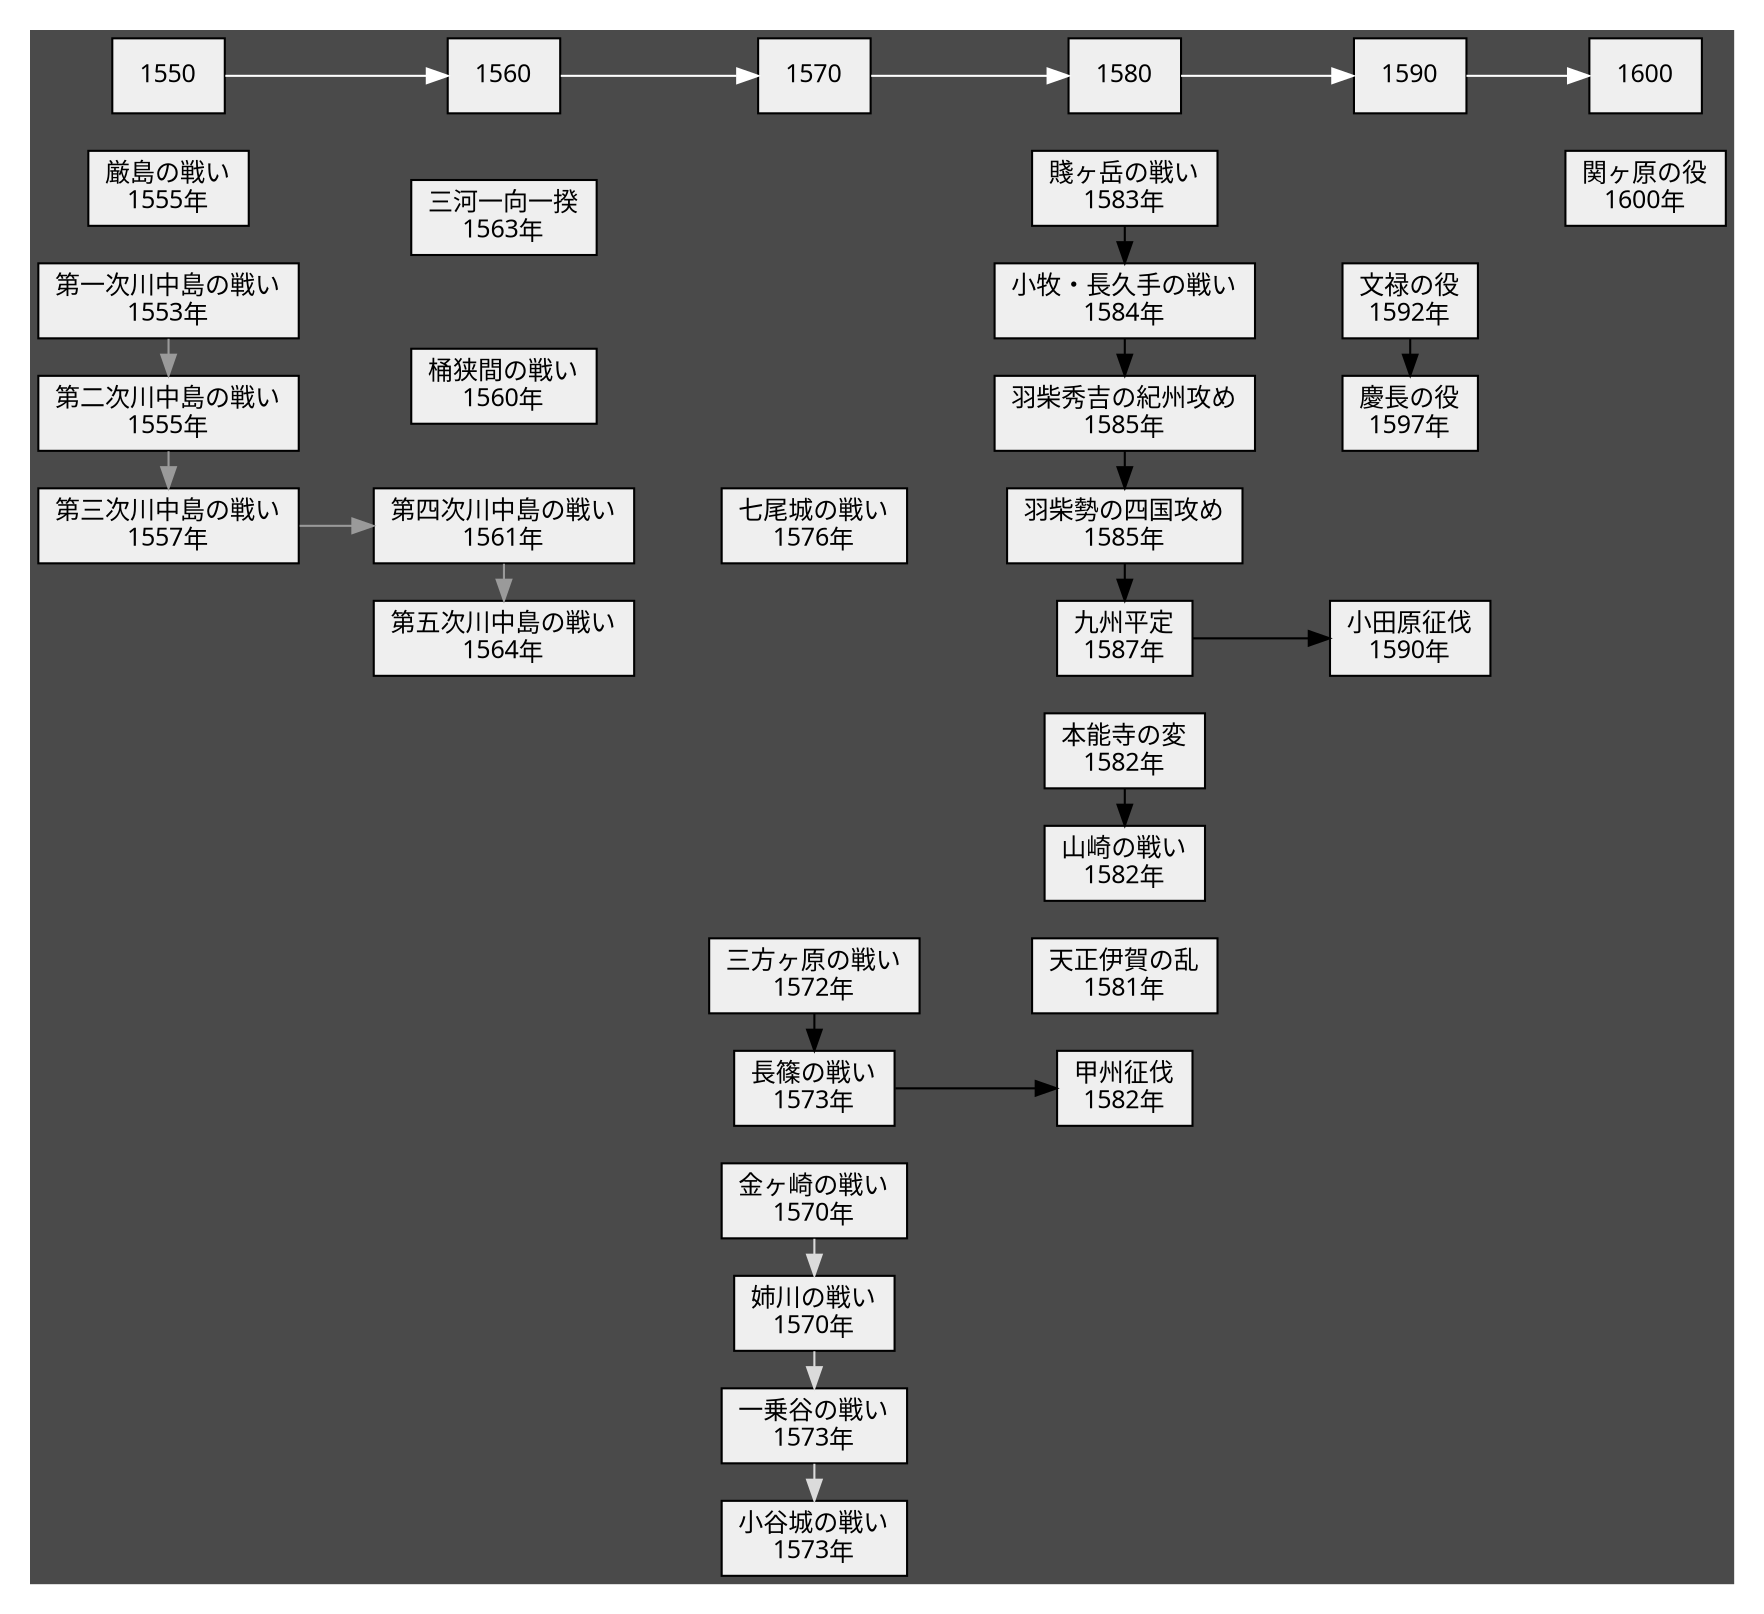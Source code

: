 digraph graph_name {
  graph [
    charset = "UTF-8",
    bgcolor = "#4A4A4A",
    rankdir = LR,
    margin = 0.2
  ];
  node [
    shape = box,
    fontname = "Migu 1M",
    fontsize = 12,
    style = "solid, filled",
    fillcolor = "#EFEFEF"
  ];

   b1 [label = "第一次川中島の戦い\n1553年"];
   b2 [label = "第二次川中島の戦い\n1555年"];
   b3 [label = "厳島の戦い\n1555年"];
   b4 [label = "第三次川中島の戦い\n1557年"];

   b5 [label = "桶狭間の戦い\n1560年"];
   b6 [label = "第四次川中島の戦い\n1561年"];
   b7 [label = "三河一向一揆\n1563年"];
   b8 [label = "第五次川中島の戦い\n1564年"];

   b9 [label = "金ヶ崎の戦い\n1570年"];
   b10 [label = "姉川の戦い\n1570年"];
   b14 [label = "三方ヶ原の戦い\n1572年"];
   b15 [label = "一乗谷の戦い\n1573年"];
   b16 [label = "小谷城の戦い\n1573年"];
   b17 [label = "長篠の戦い\n1573年"];
   b18 [label = "七尾城の戦い\n1576年"];

   b20 [label = "天正伊賀の乱\n1581年"];
   b21 [label = "甲州征伐\n1582年"];
   b22 [label = "本能寺の変\n1582年"];
   b23 [label = "山崎の戦い\n1582年"];
   b24 [label = "賤ヶ岳の戦い\n1583年"];
   b25 [label = "小牧・長久手の戦い\n1584年"];
   b27 [label = "羽柴秀吉の紀州攻め\n1585年"];
   b28 [label = "羽柴勢の四国攻め\n1585年"];
   b29 [label = "九州平定\n1587年"];

   b30 [label = "小田原征伐\n1590年"];
   b31 [label = "文禄の役\n1592年"];
   b32 [label = "慶長の役\n1597年"];

   b33 [label = "関ヶ原の役\n1600年"];

   b1 -> b2 -> b4 -> b6 -> b8 [color = "#9A9A9A"];
   b9 -> b10 -> b15 -> b16 [color = "#DBDBDB"];
   b14 -> b17 -> b21;
   b22 -> b23;
   b24 -> b25 ->  b27 -> b28 -> b29 -> b30;
   b31 -> b32;

  1550, 1560, 1570, 1580, 1590, 1600;
  1550 -> 1560 -> 1570 -> 1580 -> 1590 -> 1600 [arrowhead = normal,  color = white];

   {rank = same; 1550; b1; b2; b3; b4;}
   {rank = same; 1560; b5; b6; b7; b8;}
   {rank = same; 1570; b9; b10; b14; b15; b16; b17; b18;}
   {rank = same; 1580; b20; b21; b22; b23; b24; b25; b27; b28; b29;}
   {rank = same; 1590; b30; b31; b32;}
   {rank = same; 1600; b33;}
}

